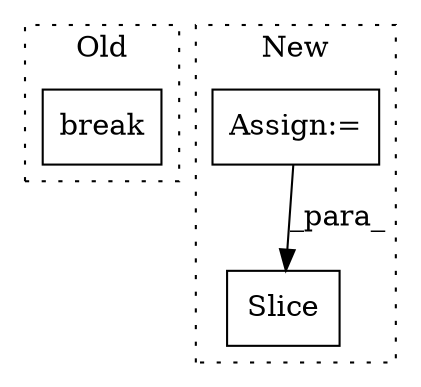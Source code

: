 digraph G {
subgraph cluster0 {
1 [label="break" a="94" s="2289" l="5" shape="box"];
label = "Old";
style="dotted";
}
subgraph cluster1 {
2 [label="Slice" a="80" s="1856" l="6" shape="box"];
3 [label="Assign:=" a="68" s="1805" l="3" shape="box"];
label = "New";
style="dotted";
}
3 -> 2 [label="_para_"];
}